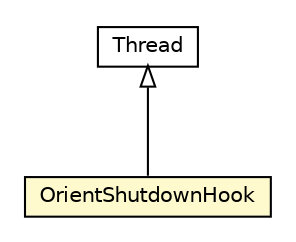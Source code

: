 #!/usr/local/bin/dot
#
# Class diagram 
# Generated by UMLGraph version R5_6-24-gf6e263 (http://www.umlgraph.org/)
#

digraph G {
	edge [fontname="Helvetica",fontsize=10,labelfontname="Helvetica",labelfontsize=10];
	node [fontname="Helvetica",fontsize=10,shape=plaintext];
	nodesep=0.25;
	ranksep=0.5;
	// com.orientechnologies.orient.core.OrientShutdownHook
	c8120518 [label=<<table title="com.orientechnologies.orient.core.OrientShutdownHook" border="0" cellborder="1" cellspacing="0" cellpadding="2" port="p" bgcolor="lemonChiffon" href="./OrientShutdownHook.html">
		<tr><td><table border="0" cellspacing="0" cellpadding="1">
<tr><td align="center" balign="center"> OrientShutdownHook </td></tr>
		</table></td></tr>
		</table>>, URL="./OrientShutdownHook.html", fontname="Helvetica", fontcolor="black", fontsize=10.0];
	//com.orientechnologies.orient.core.OrientShutdownHook extends java.lang.Thread
	c8123090:p -> c8120518:p [dir=back,arrowtail=empty];
	// java.lang.Thread
	c8123090 [label=<<table title="java.lang.Thread" border="0" cellborder="1" cellspacing="0" cellpadding="2" port="p" href="http://java.sun.com/j2se/1.4.2/docs/api/java/lang/Thread.html">
		<tr><td><table border="0" cellspacing="0" cellpadding="1">
<tr><td align="center" balign="center"> Thread </td></tr>
		</table></td></tr>
		</table>>, URL="http://java.sun.com/j2se/1.4.2/docs/api/java/lang/Thread.html", fontname="Helvetica", fontcolor="black", fontsize=10.0];
}

